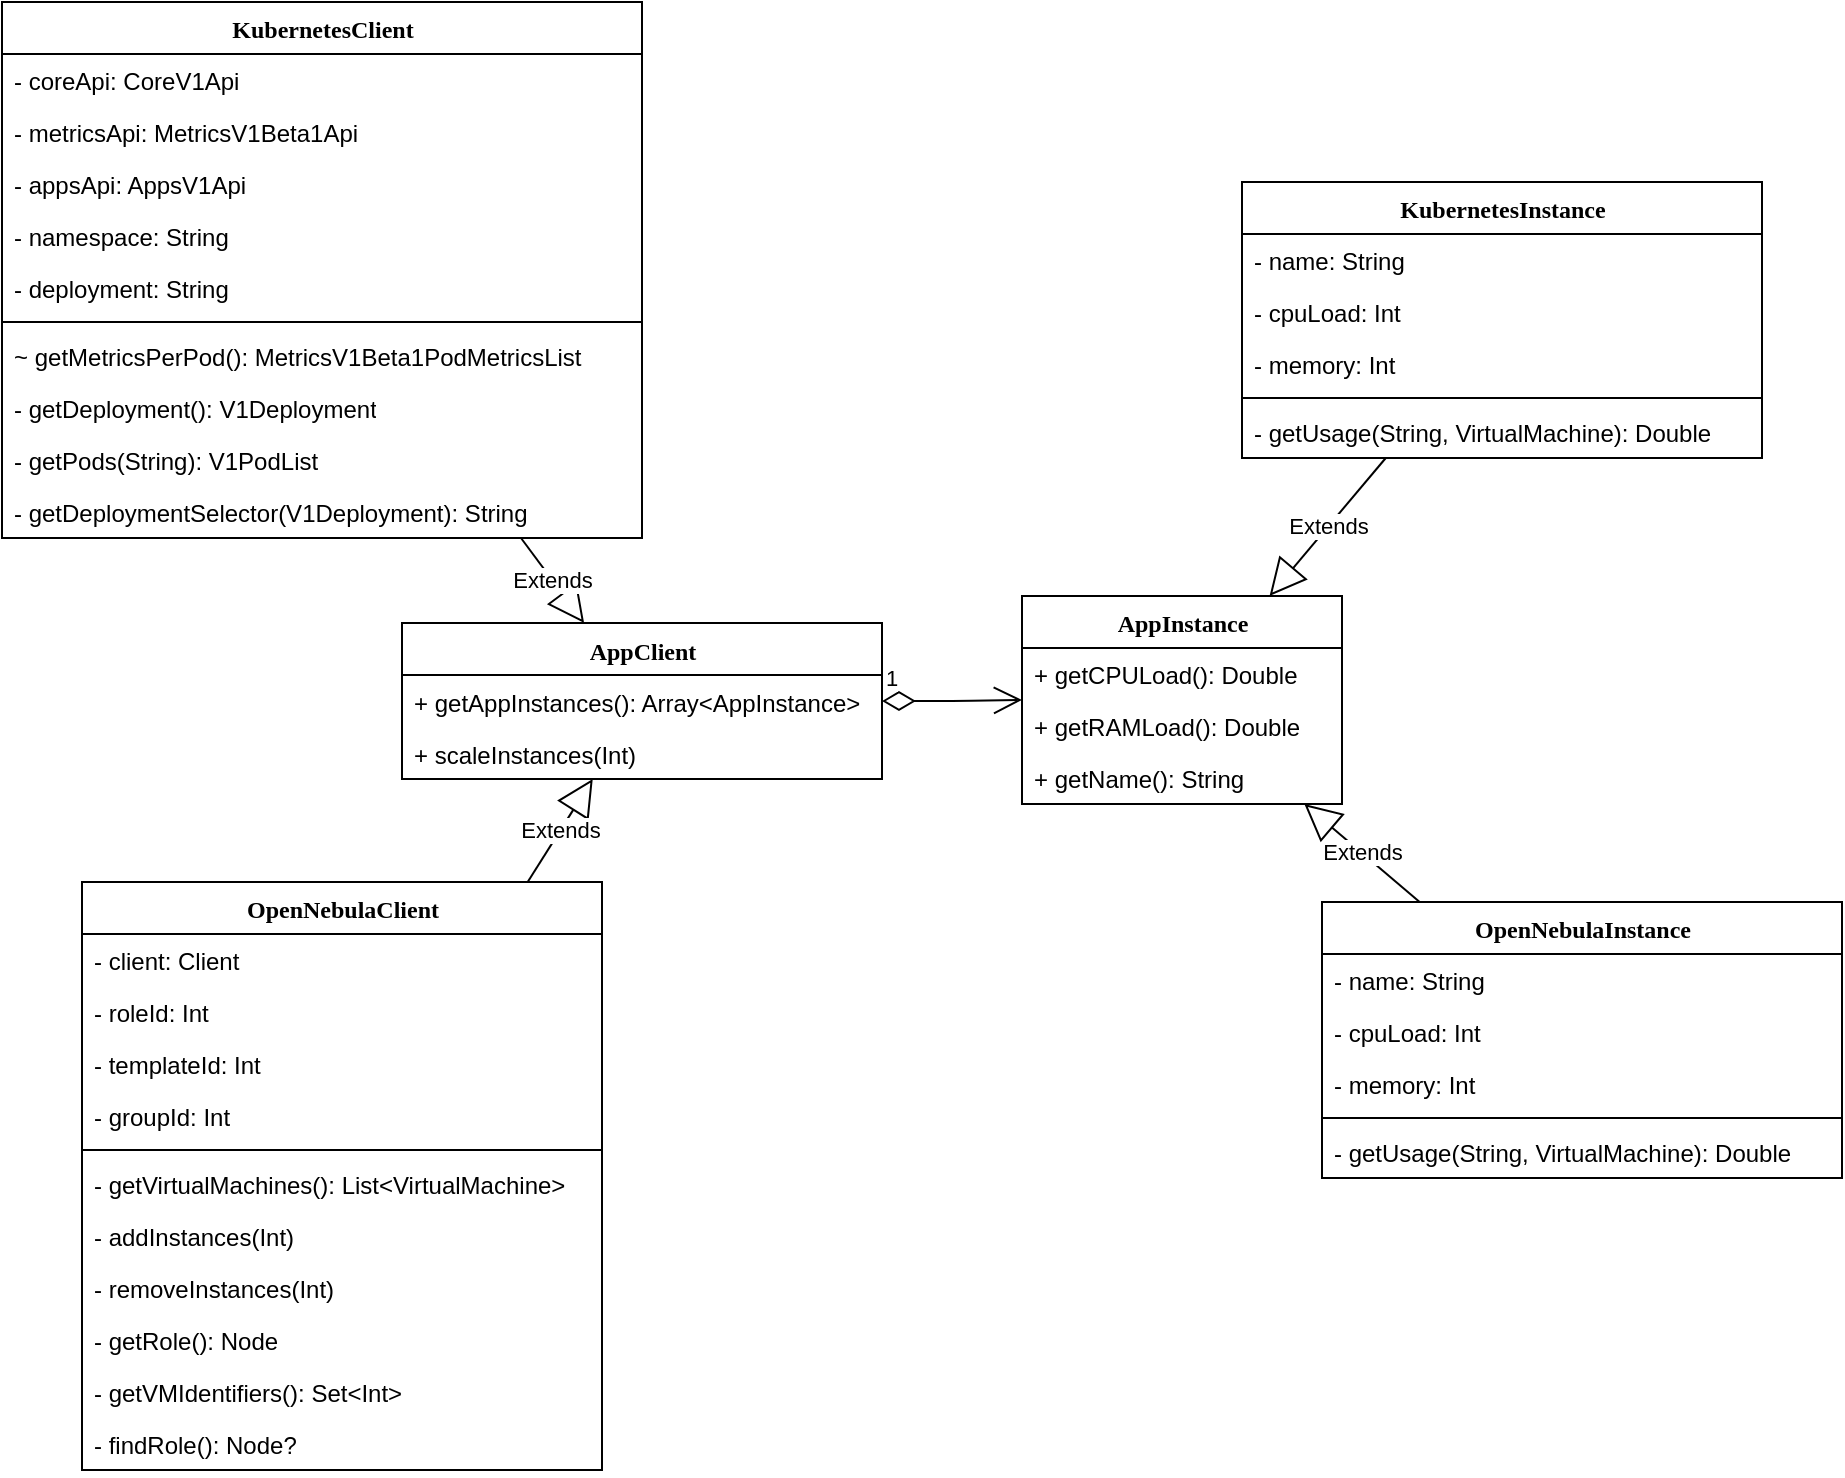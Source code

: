 <mxfile version="13.0.9" type="google"><diagram name="Page-1" id="9f46799a-70d6-7492-0946-bef42562c5a5"><mxGraphModel dx="1595" dy="746" grid="1" gridSize="10" guides="1" tooltips="1" connect="1" arrows="1" fold="1" page="1" pageScale="1" pageWidth="1100" pageHeight="850" background="#ffffff" math="0" shadow="0"><root><mxCell id="0"/><mxCell id="1" parent="0"/><mxCell id="nqE7JW565OT9c2eXTpJH-6" value="1" style="endArrow=open;html=1;endSize=12;startArrow=diamondThin;startSize=14;startFill=0;edgeStyle=orthogonalEdgeStyle;align=left;verticalAlign=bottom;" parent="1" source="nqE7JW565OT9c2eXTpJH-2" target="78961159f06e98e8-17" edge="1"><mxGeometry x="-1" y="3" relative="1" as="geometry"><mxPoint x="400" y="520.5" as="sourcePoint"/><mxPoint x="560" y="520.5" as="targetPoint"/></mxGeometry></mxCell><mxCell id="nqE7JW565OT9c2eXTpJH-16" value="Extends" style="endArrow=block;endSize=16;endFill=0;html=1;" parent="1" source="nqE7JW565OT9c2eXTpJH-7" target="nqE7JW565OT9c2eXTpJH-2" edge="1"><mxGeometry width="160" relative="1" as="geometry"><mxPoint x="490" y="390.5" as="sourcePoint"/><mxPoint x="650" y="390.5" as="targetPoint"/></mxGeometry></mxCell><mxCell id="nqE7JW565OT9c2eXTpJH-43" value="Extends" style="endArrow=block;endSize=16;endFill=0;html=1;" parent="1" source="nqE7JW565OT9c2eXTpJH-29" target="78961159f06e98e8-17" edge="1"><mxGeometry width="160" relative="1" as="geometry"><mxPoint x="319.744" y="520.5" as="sourcePoint"/><mxPoint x="348.498" y="420.5" as="targetPoint"/></mxGeometry></mxCell><mxCell id="nqE7JW565OT9c2eXTpJH-57" value="Extends" style="endArrow=block;endSize=16;endFill=0;html=1;" parent="1" source="nqE7JW565OT9c2eXTpJH-51" target="78961159f06e98e8-17" edge="1"><mxGeometry width="160" relative="1" as="geometry"><mxPoint x="630" y="520.5" as="sourcePoint"/><mxPoint x="630" y="431" as="targetPoint"/></mxGeometry></mxCell><mxCell id="nqE7JW565OT9c2eXTpJH-75" value="Extends" style="endArrow=block;endSize=16;endFill=0;html=1;" parent="1" source="nqE7JW565OT9c2eXTpJH-58" target="nqE7JW565OT9c2eXTpJH-2" edge="1"><mxGeometry width="160" relative="1" as="geometry"><mxPoint x="360" y="520.5" as="sourcePoint"/><mxPoint x="360" y="418.5" as="targetPoint"/></mxGeometry></mxCell><mxCell id="nqE7JW565OT9c2eXTpJH-2" value="AppClient" style="swimlane;html=1;fontStyle=1;align=center;verticalAlign=top;childLayout=stackLayout;horizontal=1;startSize=26;horizontalStack=0;resizeParent=1;resizeLast=0;collapsible=1;marginBottom=0;swimlaneFillColor=#ffffff;rounded=0;shadow=0;comic=0;labelBackgroundColor=none;strokeWidth=1;fillColor=none;fontFamily=Verdana;fontSize=12" parent="1" vertex="1"><mxGeometry x="230" y="330.5" width="240" height="78" as="geometry"/></mxCell><mxCell id="nqE7JW565OT9c2eXTpJH-4" value="+ getAppInstances(): Array&amp;lt;AppInstance&amp;gt;" style="text;html=1;strokeColor=none;fillColor=none;align=left;verticalAlign=top;spacingLeft=4;spacingRight=4;whiteSpace=wrap;overflow=hidden;rotatable=0;points=[[0,0.5],[1,0.5]];portConstraint=eastwest;" parent="nqE7JW565OT9c2eXTpJH-2" vertex="1"><mxGeometry y="26" width="240" height="26" as="geometry"/></mxCell><mxCell id="nqE7JW565OT9c2eXTpJH-5" value="+ scaleInstances(Int)" style="text;html=1;strokeColor=none;fillColor=none;align=left;verticalAlign=top;spacingLeft=4;spacingRight=4;whiteSpace=wrap;overflow=hidden;rotatable=0;points=[[0,0.5],[1,0.5]];portConstraint=eastwest;" parent="nqE7JW565OT9c2eXTpJH-2" vertex="1"><mxGeometry y="52" width="240" height="26" as="geometry"/></mxCell><mxCell id="78961159f06e98e8-17" value="AppInstance" style="swimlane;html=1;fontStyle=1;align=center;verticalAlign=top;childLayout=stackLayout;horizontal=1;startSize=26;horizontalStack=0;resizeParent=1;resizeLast=0;collapsible=1;marginBottom=0;swimlaneFillColor=#ffffff;rounded=0;shadow=0;comic=0;labelBackgroundColor=none;strokeWidth=1;fillColor=none;fontFamily=Verdana;fontSize=12" parent="1" vertex="1"><mxGeometry x="540" y="317" width="160" height="104" as="geometry"/></mxCell><mxCell id="78961159f06e98e8-20" value="+ getCPULoad(): Double" style="text;html=1;strokeColor=none;fillColor=none;align=left;verticalAlign=top;spacingLeft=4;spacingRight=4;whiteSpace=wrap;overflow=hidden;rotatable=0;points=[[0,0.5],[1,0.5]];portConstraint=eastwest;" parent="78961159f06e98e8-17" vertex="1"><mxGeometry y="26" width="160" height="26" as="geometry"/></mxCell><mxCell id="78961159f06e98e8-27" value="+ getRAMLoad(): Double" style="text;html=1;strokeColor=none;fillColor=none;align=left;verticalAlign=top;spacingLeft=4;spacingRight=4;whiteSpace=wrap;overflow=hidden;rotatable=0;points=[[0,0.5],[1,0.5]];portConstraint=eastwest;" parent="78961159f06e98e8-17" vertex="1"><mxGeometry y="52" width="160" height="26" as="geometry"/></mxCell><mxCell id="nqE7JW565OT9c2eXTpJH-1" value="+ getName(): String" style="text;html=1;strokeColor=none;fillColor=none;align=left;verticalAlign=top;spacingLeft=4;spacingRight=4;whiteSpace=wrap;overflow=hidden;rotatable=0;points=[[0,0.5],[1,0.5]];portConstraint=eastwest;" parent="78961159f06e98e8-17" vertex="1"><mxGeometry y="78" width="160" height="26" as="geometry"/></mxCell><mxCell id="nqE7JW565OT9c2eXTpJH-51" value="KubernetesInstance" style="swimlane;html=1;fontStyle=1;align=center;verticalAlign=top;childLayout=stackLayout;horizontal=1;startSize=26;horizontalStack=0;resizeParent=1;resizeLast=0;collapsible=1;marginBottom=0;swimlaneFillColor=#ffffff;rounded=0;shadow=0;comic=0;labelBackgroundColor=none;strokeWidth=1;fillColor=none;fontFamily=Verdana;fontSize=12" parent="1" vertex="1"><mxGeometry x="650" y="110" width="260" height="138" as="geometry"/></mxCell><mxCell id="nqE7JW565OT9c2eXTpJH-52" value="- name: String" style="text;strokeColor=none;fillColor=none;align=left;verticalAlign=top;spacingLeft=4;spacingRight=4;overflow=hidden;rotatable=0;points=[[0,0.5],[1,0.5]];portConstraint=eastwest;" parent="nqE7JW565OT9c2eXTpJH-51" vertex="1"><mxGeometry y="26" width="260" height="26" as="geometry"/></mxCell><mxCell id="nqE7JW565OT9c2eXTpJH-53" value="- cpuLoad: Int" style="text;strokeColor=none;fillColor=none;align=left;verticalAlign=top;spacingLeft=4;spacingRight=4;overflow=hidden;rotatable=0;points=[[0,0.5],[1,0.5]];portConstraint=eastwest;" parent="nqE7JW565OT9c2eXTpJH-51" vertex="1"><mxGeometry y="52" width="260" height="26" as="geometry"/></mxCell><mxCell id="nqE7JW565OT9c2eXTpJH-54" value="- memory: Int" style="text;strokeColor=none;fillColor=none;align=left;verticalAlign=top;spacingLeft=4;spacingRight=4;overflow=hidden;rotatable=0;points=[[0,0.5],[1,0.5]];portConstraint=eastwest;" parent="nqE7JW565OT9c2eXTpJH-51" vertex="1"><mxGeometry y="78" width="260" height="26" as="geometry"/></mxCell><mxCell id="nqE7JW565OT9c2eXTpJH-55" value="" style="line;strokeWidth=1;fillColor=none;align=left;verticalAlign=middle;spacingTop=-1;spacingLeft=3;spacingRight=3;rotatable=0;labelPosition=right;points=[];portConstraint=eastwest;" parent="nqE7JW565OT9c2eXTpJH-51" vertex="1"><mxGeometry y="104" width="260" height="8" as="geometry"/></mxCell><mxCell id="nqE7JW565OT9c2eXTpJH-56" value="- getUsage(String, VirtualMachine): Double" style="text;html=1;strokeColor=none;fillColor=none;align=left;verticalAlign=top;spacingLeft=4;spacingRight=4;whiteSpace=wrap;overflow=hidden;rotatable=0;points=[[0,0.5],[1,0.5]];portConstraint=eastwest;" parent="nqE7JW565OT9c2eXTpJH-51" vertex="1"><mxGeometry y="112" width="260" height="26" as="geometry"/></mxCell><mxCell id="nqE7JW565OT9c2eXTpJH-29" value="OpenNebulaInstance" style="swimlane;html=1;fontStyle=1;align=center;verticalAlign=top;childLayout=stackLayout;horizontal=1;startSize=26;horizontalStack=0;resizeParent=1;resizeLast=0;collapsible=1;marginBottom=0;swimlaneFillColor=#ffffff;rounded=0;shadow=0;comic=0;labelBackgroundColor=none;strokeWidth=1;fillColor=none;fontFamily=Verdana;fontSize=12" parent="1" vertex="1"><mxGeometry x="690" y="470" width="260" height="138" as="geometry"/></mxCell><mxCell id="nqE7JW565OT9c2eXTpJH-31" value="- name: String" style="text;strokeColor=none;fillColor=none;align=left;verticalAlign=top;spacingLeft=4;spacingRight=4;overflow=hidden;rotatable=0;points=[[0,0.5],[1,0.5]];portConstraint=eastwest;" parent="nqE7JW565OT9c2eXTpJH-29" vertex="1"><mxGeometry y="26" width="260" height="26" as="geometry"/></mxCell><mxCell id="nqE7JW565OT9c2eXTpJH-32" value="- cpuLoad: Int" style="text;strokeColor=none;fillColor=none;align=left;verticalAlign=top;spacingLeft=4;spacingRight=4;overflow=hidden;rotatable=0;points=[[0,0.5],[1,0.5]];portConstraint=eastwest;" parent="nqE7JW565OT9c2eXTpJH-29" vertex="1"><mxGeometry y="52" width="260" height="26" as="geometry"/></mxCell><mxCell id="nqE7JW565OT9c2eXTpJH-33" value="- memory: Int" style="text;strokeColor=none;fillColor=none;align=left;verticalAlign=top;spacingLeft=4;spacingRight=4;overflow=hidden;rotatable=0;points=[[0,0.5],[1,0.5]];portConstraint=eastwest;" parent="nqE7JW565OT9c2eXTpJH-29" vertex="1"><mxGeometry y="78" width="260" height="26" as="geometry"/></mxCell><mxCell id="nqE7JW565OT9c2eXTpJH-34" value="" style="line;strokeWidth=1;fillColor=none;align=left;verticalAlign=middle;spacingTop=-1;spacingLeft=3;spacingRight=3;rotatable=0;labelPosition=right;points=[];portConstraint=eastwest;" parent="nqE7JW565OT9c2eXTpJH-29" vertex="1"><mxGeometry y="104" width="260" height="8" as="geometry"/></mxCell><mxCell id="nqE7JW565OT9c2eXTpJH-35" value="- getUsage(String, VirtualMachine): Double" style="text;html=1;strokeColor=none;fillColor=none;align=left;verticalAlign=top;spacingLeft=4;spacingRight=4;whiteSpace=wrap;overflow=hidden;rotatable=0;points=[[0,0.5],[1,0.5]];portConstraint=eastwest;" parent="nqE7JW565OT9c2eXTpJH-29" vertex="1"><mxGeometry y="112" width="260" height="26" as="geometry"/></mxCell><mxCell id="nqE7JW565OT9c2eXTpJH-7" value="OpenNebulaClient" style="swimlane;html=1;fontStyle=1;align=center;verticalAlign=top;childLayout=stackLayout;horizontal=1;startSize=26;horizontalStack=0;resizeParent=1;resizeLast=0;collapsible=1;marginBottom=0;swimlaneFillColor=#ffffff;rounded=0;shadow=0;comic=0;labelBackgroundColor=none;strokeWidth=1;fillColor=none;fontFamily=Verdana;fontSize=12" parent="1" vertex="1"><mxGeometry x="70" y="460" width="260" height="294" as="geometry"/></mxCell><mxCell id="nqE7JW565OT9c2eXTpJH-11" value="- client: Client" style="text;strokeColor=none;fillColor=none;align=left;verticalAlign=top;spacingLeft=4;spacingRight=4;overflow=hidden;rotatable=0;points=[[0,0.5],[1,0.5]];portConstraint=eastwest;" parent="nqE7JW565OT9c2eXTpJH-7" vertex="1"><mxGeometry y="26" width="260" height="26" as="geometry"/></mxCell><mxCell id="nqE7JW565OT9c2eXTpJH-19" value="- roleId: Int" style="text;strokeColor=none;fillColor=none;align=left;verticalAlign=top;spacingLeft=4;spacingRight=4;overflow=hidden;rotatable=0;points=[[0,0.5],[1,0.5]];portConstraint=eastwest;" parent="nqE7JW565OT9c2eXTpJH-7" vertex="1"><mxGeometry y="52" width="260" height="26" as="geometry"/></mxCell><mxCell id="nqE7JW565OT9c2eXTpJH-20" value="- templateId: Int" style="text;strokeColor=none;fillColor=none;align=left;verticalAlign=top;spacingLeft=4;spacingRight=4;overflow=hidden;rotatable=0;points=[[0,0.5],[1,0.5]];portConstraint=eastwest;" parent="nqE7JW565OT9c2eXTpJH-7" vertex="1"><mxGeometry y="78" width="260" height="26" as="geometry"/></mxCell><mxCell id="nqE7JW565OT9c2eXTpJH-21" value="- groupId: Int" style="text;strokeColor=none;fillColor=none;align=left;verticalAlign=top;spacingLeft=4;spacingRight=4;overflow=hidden;rotatable=0;points=[[0,0.5],[1,0.5]];portConstraint=eastwest;" parent="nqE7JW565OT9c2eXTpJH-7" vertex="1"><mxGeometry y="104" width="260" height="26" as="geometry"/></mxCell><mxCell id="nqE7JW565OT9c2eXTpJH-12" value="" style="line;strokeWidth=1;fillColor=none;align=left;verticalAlign=middle;spacingTop=-1;spacingLeft=3;spacingRight=3;rotatable=0;labelPosition=right;points=[];portConstraint=eastwest;" parent="nqE7JW565OT9c2eXTpJH-7" vertex="1"><mxGeometry y="130" width="260" height="8" as="geometry"/></mxCell><mxCell id="nqE7JW565OT9c2eXTpJH-22" value="- getVirtualMachines(): List&amp;lt;VirtualMachine&amp;gt;" style="text;html=1;strokeColor=none;fillColor=none;align=left;verticalAlign=top;spacingLeft=4;spacingRight=4;whiteSpace=wrap;overflow=hidden;rotatable=0;points=[[0,0.5],[1,0.5]];portConstraint=eastwest;" parent="nqE7JW565OT9c2eXTpJH-7" vertex="1"><mxGeometry y="138" width="260" height="26" as="geometry"/></mxCell><mxCell id="nqE7JW565OT9c2eXTpJH-24" value="- addInstances(Int)" style="text;html=1;strokeColor=none;fillColor=none;align=left;verticalAlign=top;spacingLeft=4;spacingRight=4;whiteSpace=wrap;overflow=hidden;rotatable=0;points=[[0,0.5],[1,0.5]];portConstraint=eastwest;" parent="nqE7JW565OT9c2eXTpJH-7" vertex="1"><mxGeometry y="164" width="260" height="26" as="geometry"/></mxCell><mxCell id="nqE7JW565OT9c2eXTpJH-25" value="- removeInstances(Int)" style="text;html=1;strokeColor=none;fillColor=none;align=left;verticalAlign=top;spacingLeft=4;spacingRight=4;whiteSpace=wrap;overflow=hidden;rotatable=0;points=[[0,0.5],[1,0.5]];portConstraint=eastwest;" parent="nqE7JW565OT9c2eXTpJH-7" vertex="1"><mxGeometry y="190" width="260" height="26" as="geometry"/></mxCell><mxCell id="nqE7JW565OT9c2eXTpJH-26" value="- getRole(): Node" style="text;html=1;strokeColor=none;fillColor=none;align=left;verticalAlign=top;spacingLeft=4;spacingRight=4;whiteSpace=wrap;overflow=hidden;rotatable=0;points=[[0,0.5],[1,0.5]];portConstraint=eastwest;" parent="nqE7JW565OT9c2eXTpJH-7" vertex="1"><mxGeometry y="216" width="260" height="26" as="geometry"/></mxCell><mxCell id="nqE7JW565OT9c2eXTpJH-27" value="- getVMIdentifiers(): Set&amp;lt;Int&amp;gt;" style="text;html=1;strokeColor=none;fillColor=none;align=left;verticalAlign=top;spacingLeft=4;spacingRight=4;whiteSpace=wrap;overflow=hidden;rotatable=0;points=[[0,0.5],[1,0.5]];portConstraint=eastwest;" parent="nqE7JW565OT9c2eXTpJH-7" vertex="1"><mxGeometry y="242" width="260" height="26" as="geometry"/></mxCell><mxCell id="nqE7JW565OT9c2eXTpJH-28" value="- findRole(): Node?" style="text;html=1;strokeColor=none;fillColor=none;align=left;verticalAlign=top;spacingLeft=4;spacingRight=4;whiteSpace=wrap;overflow=hidden;rotatable=0;points=[[0,0.5],[1,0.5]];portConstraint=eastwest;" parent="nqE7JW565OT9c2eXTpJH-7" vertex="1"><mxGeometry y="268" width="260" height="26" as="geometry"/></mxCell><mxCell id="nqE7JW565OT9c2eXTpJH-58" value="KubernetesClient" style="swimlane;html=1;fontStyle=1;align=center;verticalAlign=top;childLayout=stackLayout;horizontal=1;startSize=26;horizontalStack=0;resizeParent=1;resizeLast=0;collapsible=1;marginBottom=0;swimlaneFillColor=#ffffff;rounded=0;shadow=0;comic=0;labelBackgroundColor=none;strokeWidth=1;fillColor=none;fontFamily=Verdana;fontSize=12" parent="1" vertex="1"><mxGeometry x="30" y="20" width="320" height="268" as="geometry"/></mxCell><mxCell id="nqE7JW565OT9c2eXTpJH-59" value="- coreApi: CoreV1Api" style="text;strokeColor=none;fillColor=none;align=left;verticalAlign=top;spacingLeft=4;spacingRight=4;overflow=hidden;rotatable=0;points=[[0,0.5],[1,0.5]];portConstraint=eastwest;" parent="nqE7JW565OT9c2eXTpJH-58" vertex="1"><mxGeometry y="26" width="320" height="26" as="geometry"/></mxCell><mxCell id="nqE7JW565OT9c2eXTpJH-60" value="- metricsApi: MetricsV1Beta1Api" style="text;strokeColor=none;fillColor=none;align=left;verticalAlign=top;spacingLeft=4;spacingRight=4;overflow=hidden;rotatable=0;points=[[0,0.5],[1,0.5]];portConstraint=eastwest;" parent="nqE7JW565OT9c2eXTpJH-58" vertex="1"><mxGeometry y="52" width="320" height="26" as="geometry"/></mxCell><mxCell id="nqE7JW565OT9c2eXTpJH-61" value="- appsApi: AppsV1Api" style="text;strokeColor=none;fillColor=none;align=left;verticalAlign=top;spacingLeft=4;spacingRight=4;overflow=hidden;rotatable=0;points=[[0,0.5],[1,0.5]];portConstraint=eastwest;" parent="nqE7JW565OT9c2eXTpJH-58" vertex="1"><mxGeometry y="78" width="320" height="26" as="geometry"/></mxCell><mxCell id="nqE7JW565OT9c2eXTpJH-62" value="- namespace: String" style="text;strokeColor=none;fillColor=none;align=left;verticalAlign=top;spacingLeft=4;spacingRight=4;overflow=hidden;rotatable=0;points=[[0,0.5],[1,0.5]];portConstraint=eastwest;" parent="nqE7JW565OT9c2eXTpJH-58" vertex="1"><mxGeometry y="104" width="320" height="26" as="geometry"/></mxCell><mxCell id="nqE7JW565OT9c2eXTpJH-71" value="- deployment: String" style="text;strokeColor=none;fillColor=none;align=left;verticalAlign=top;spacingLeft=4;spacingRight=4;overflow=hidden;rotatable=0;points=[[0,0.5],[1,0.5]];portConstraint=eastwest;" parent="nqE7JW565OT9c2eXTpJH-58" vertex="1"><mxGeometry y="130" width="320" height="26" as="geometry"/></mxCell><mxCell id="nqE7JW565OT9c2eXTpJH-63" value="" style="line;strokeWidth=1;fillColor=none;align=left;verticalAlign=middle;spacingTop=-1;spacingLeft=3;spacingRight=3;rotatable=0;labelPosition=right;points=[];portConstraint=eastwest;" parent="nqE7JW565OT9c2eXTpJH-58" vertex="1"><mxGeometry y="156" width="320" height="8" as="geometry"/></mxCell><mxCell id="nqE7JW565OT9c2eXTpJH-64" value="~ getMetricsPerPod(): MetricsV1Beta1PodMetricsList" style="text;html=1;strokeColor=none;fillColor=none;align=left;verticalAlign=top;spacingLeft=4;spacingRight=4;whiteSpace=wrap;overflow=hidden;rotatable=0;points=[[0,0.5],[1,0.5]];portConstraint=eastwest;" parent="nqE7JW565OT9c2eXTpJH-58" vertex="1"><mxGeometry y="164" width="320" height="26" as="geometry"/></mxCell><mxCell id="nqE7JW565OT9c2eXTpJH-72" value="- getDeployment(): V1Deployment" style="text;html=1;strokeColor=none;fillColor=none;align=left;verticalAlign=top;spacingLeft=4;spacingRight=4;whiteSpace=wrap;overflow=hidden;rotatable=0;points=[[0,0.5],[1,0.5]];portConstraint=eastwest;" parent="nqE7JW565OT9c2eXTpJH-58" vertex="1"><mxGeometry y="190" width="320" height="26" as="geometry"/></mxCell><mxCell id="nqE7JW565OT9c2eXTpJH-73" value="- getPods(String): V1PodList" style="text;html=1;strokeColor=none;fillColor=none;align=left;verticalAlign=top;spacingLeft=4;spacingRight=4;whiteSpace=wrap;overflow=hidden;rotatable=0;points=[[0,0.5],[1,0.5]];portConstraint=eastwest;" parent="nqE7JW565OT9c2eXTpJH-58" vertex="1"><mxGeometry y="216" width="320" height="26" as="geometry"/></mxCell><mxCell id="nqE7JW565OT9c2eXTpJH-74" value="- getDeploymentSelector(V1Deployment): String" style="text;html=1;strokeColor=none;fillColor=none;align=left;verticalAlign=top;spacingLeft=4;spacingRight=4;whiteSpace=wrap;overflow=hidden;rotatable=0;points=[[0,0.5],[1,0.5]];portConstraint=eastwest;" parent="nqE7JW565OT9c2eXTpJH-58" vertex="1"><mxGeometry y="242" width="320" height="26" as="geometry"/></mxCell></root></mxGraphModel></diagram></mxfile>